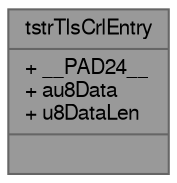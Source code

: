digraph "tstrTlsCrlEntry"
{
 // LATEX_PDF_SIZE
  bgcolor="transparent";
  edge [fontname=FreeSans,fontsize=10,labelfontname=FreeSans,labelfontsize=10];
  node [fontname=FreeSans,fontsize=10,shape=box,height=0.2,width=0.4];
  Node1 [shape=record,label="{tstrTlsCrlEntry\n|+ __PAD24__\l+ au8Data\l+ u8DataLen\l|}",height=0.2,width=0.4,color="gray40", fillcolor="grey60", style="filled", fontcolor="black",tooltip="Certificate data for inclusion in a revocation list (CRL)"];
}
